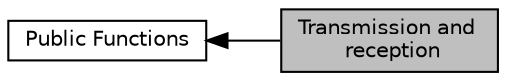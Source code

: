 digraph "Transmission and          reception"
{
  edge [fontname="Helvetica",fontsize="10",labelfontname="Helvetica",labelfontsize="10"];
  node [fontname="Helvetica",fontsize="10",shape=record];
  rankdir=LR;
  Node1 [label="Public Functions",height=0.2,width=0.4,color="black", fillcolor="white", style="filled",URL="$group___dynamixel_protocol_v1___public___functions.html",tooltip="Globally-accessible functions for interfacing with Dynamixel actuators and controlling the settings o..."];
  Node0 [label="Transmission and  \l        reception",height=0.2,width=0.4,color="black", fillcolor="grey75", style="filled", fontcolor="black"];
  Node1->Node0 [shape=plaintext, dir="back", style="solid"];
}

